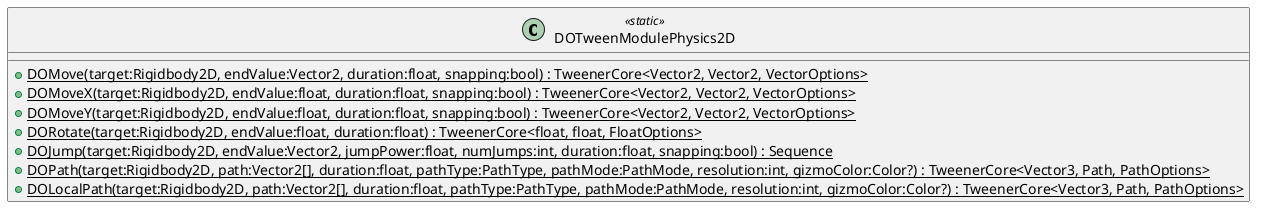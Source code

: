 @startuml
class DOTweenModulePhysics2D <<static>> {
    + {static} DOMove(target:Rigidbody2D, endValue:Vector2, duration:float, snapping:bool) : TweenerCore<Vector2, Vector2, VectorOptions>
    + {static} DOMoveX(target:Rigidbody2D, endValue:float, duration:float, snapping:bool) : TweenerCore<Vector2, Vector2, VectorOptions>
    + {static} DOMoveY(target:Rigidbody2D, endValue:float, duration:float, snapping:bool) : TweenerCore<Vector2, Vector2, VectorOptions>
    + {static} DORotate(target:Rigidbody2D, endValue:float, duration:float) : TweenerCore<float, float, FloatOptions>
    + {static} DOJump(target:Rigidbody2D, endValue:Vector2, jumpPower:float, numJumps:int, duration:float, snapping:bool) : Sequence
    + {static} DOPath(target:Rigidbody2D, path:Vector2[], duration:float, pathType:PathType, pathMode:PathMode, resolution:int, gizmoColor:Color?) : TweenerCore<Vector3, Path, PathOptions>
    + {static} DOLocalPath(target:Rigidbody2D, path:Vector2[], duration:float, pathType:PathType, pathMode:PathMode, resolution:int, gizmoColor:Color?) : TweenerCore<Vector3, Path, PathOptions>
}
@enduml
